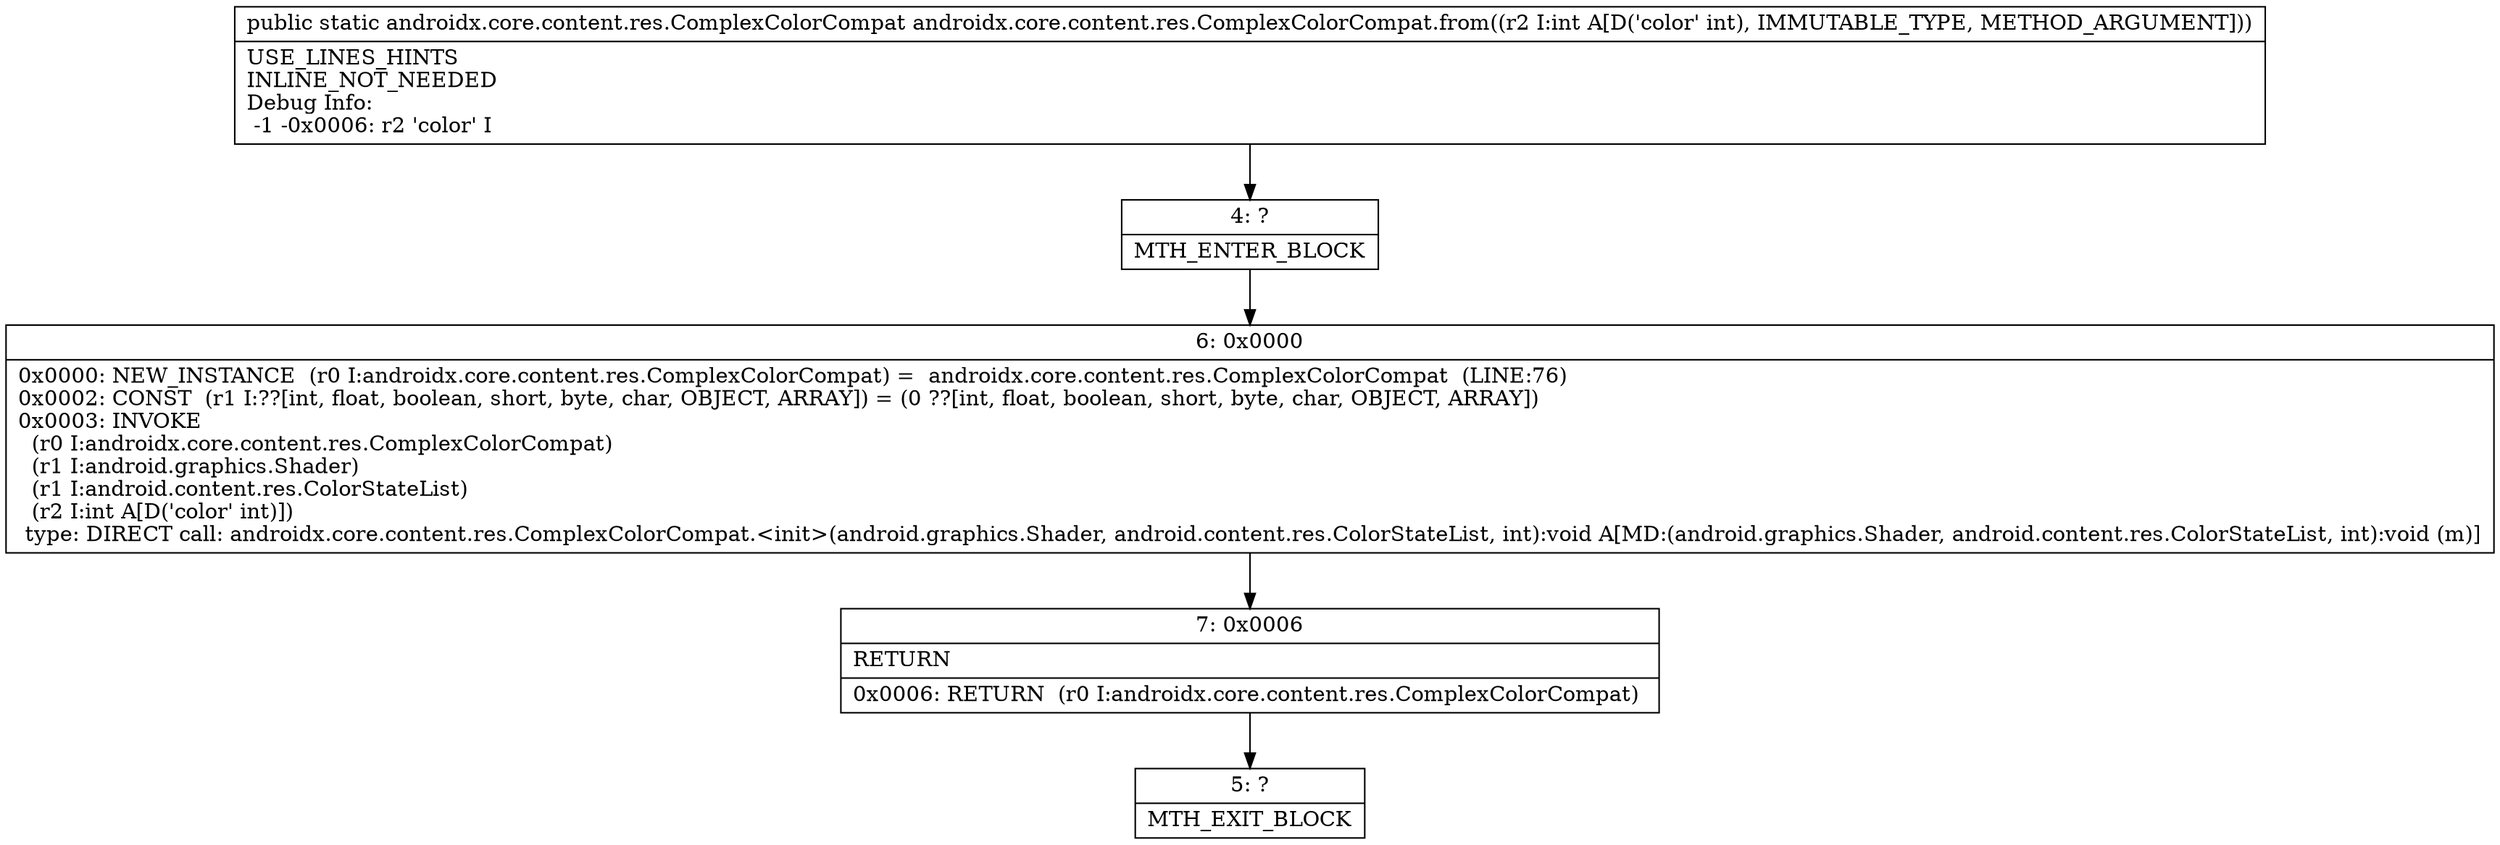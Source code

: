 digraph "CFG forandroidx.core.content.res.ComplexColorCompat.from(I)Landroidx\/core\/content\/res\/ComplexColorCompat;" {
Node_4 [shape=record,label="{4\:\ ?|MTH_ENTER_BLOCK\l}"];
Node_6 [shape=record,label="{6\:\ 0x0000|0x0000: NEW_INSTANCE  (r0 I:androidx.core.content.res.ComplexColorCompat) =  androidx.core.content.res.ComplexColorCompat  (LINE:76)\l0x0002: CONST  (r1 I:??[int, float, boolean, short, byte, char, OBJECT, ARRAY]) = (0 ??[int, float, boolean, short, byte, char, OBJECT, ARRAY]) \l0x0003: INVOKE  \l  (r0 I:androidx.core.content.res.ComplexColorCompat)\l  (r1 I:android.graphics.Shader)\l  (r1 I:android.content.res.ColorStateList)\l  (r2 I:int A[D('color' int)])\l type: DIRECT call: androidx.core.content.res.ComplexColorCompat.\<init\>(android.graphics.Shader, android.content.res.ColorStateList, int):void A[MD:(android.graphics.Shader, android.content.res.ColorStateList, int):void (m)]\l}"];
Node_7 [shape=record,label="{7\:\ 0x0006|RETURN\l|0x0006: RETURN  (r0 I:androidx.core.content.res.ComplexColorCompat) \l}"];
Node_5 [shape=record,label="{5\:\ ?|MTH_EXIT_BLOCK\l}"];
MethodNode[shape=record,label="{public static androidx.core.content.res.ComplexColorCompat androidx.core.content.res.ComplexColorCompat.from((r2 I:int A[D('color' int), IMMUTABLE_TYPE, METHOD_ARGUMENT]))  | USE_LINES_HINTS\lINLINE_NOT_NEEDED\lDebug Info:\l  \-1 \-0x0006: r2 'color' I\l}"];
MethodNode -> Node_4;Node_4 -> Node_6;
Node_6 -> Node_7;
Node_7 -> Node_5;
}

